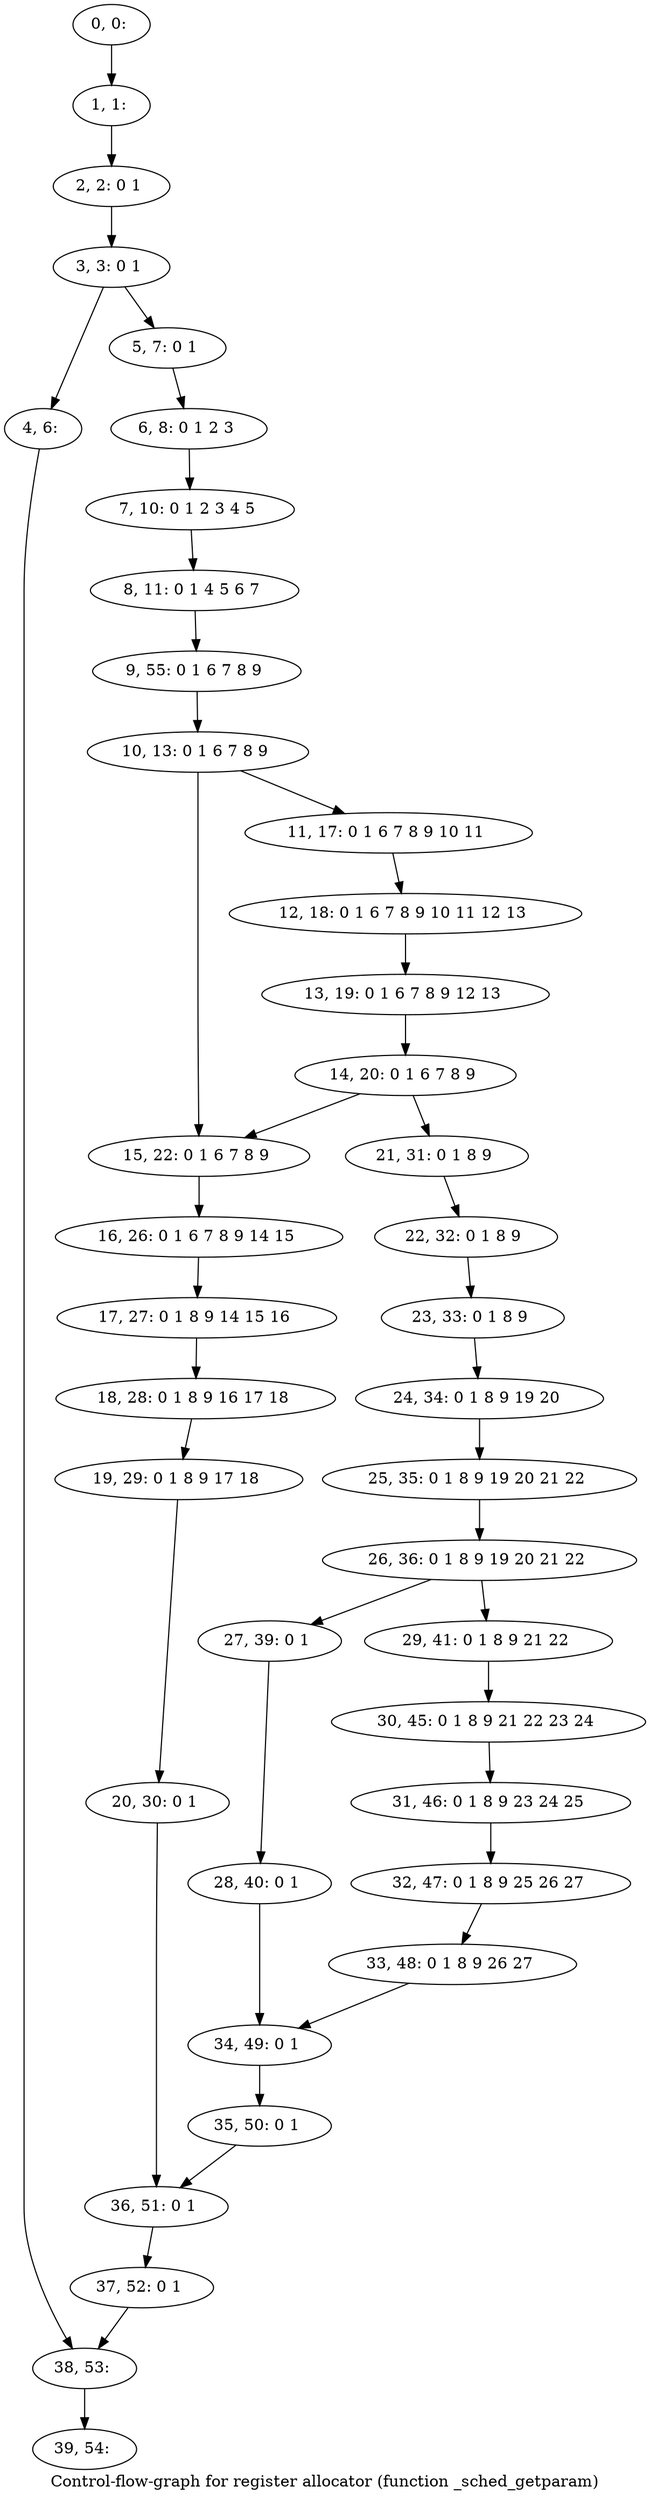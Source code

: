 digraph G {
graph [label="Control-flow-graph for register allocator (function _sched_getparam)"]
0[label="0, 0: "];
1[label="1, 1: "];
2[label="2, 2: 0 1 "];
3[label="3, 3: 0 1 "];
4[label="4, 6: "];
5[label="5, 7: 0 1 "];
6[label="6, 8: 0 1 2 3 "];
7[label="7, 10: 0 1 2 3 4 5 "];
8[label="8, 11: 0 1 4 5 6 7 "];
9[label="9, 55: 0 1 6 7 8 9 "];
10[label="10, 13: 0 1 6 7 8 9 "];
11[label="11, 17: 0 1 6 7 8 9 10 11 "];
12[label="12, 18: 0 1 6 7 8 9 10 11 12 13 "];
13[label="13, 19: 0 1 6 7 8 9 12 13 "];
14[label="14, 20: 0 1 6 7 8 9 "];
15[label="15, 22: 0 1 6 7 8 9 "];
16[label="16, 26: 0 1 6 7 8 9 14 15 "];
17[label="17, 27: 0 1 8 9 14 15 16 "];
18[label="18, 28: 0 1 8 9 16 17 18 "];
19[label="19, 29: 0 1 8 9 17 18 "];
20[label="20, 30: 0 1 "];
21[label="21, 31: 0 1 8 9 "];
22[label="22, 32: 0 1 8 9 "];
23[label="23, 33: 0 1 8 9 "];
24[label="24, 34: 0 1 8 9 19 20 "];
25[label="25, 35: 0 1 8 9 19 20 21 22 "];
26[label="26, 36: 0 1 8 9 19 20 21 22 "];
27[label="27, 39: 0 1 "];
28[label="28, 40: 0 1 "];
29[label="29, 41: 0 1 8 9 21 22 "];
30[label="30, 45: 0 1 8 9 21 22 23 24 "];
31[label="31, 46: 0 1 8 9 23 24 25 "];
32[label="32, 47: 0 1 8 9 25 26 27 "];
33[label="33, 48: 0 1 8 9 26 27 "];
34[label="34, 49: 0 1 "];
35[label="35, 50: 0 1 "];
36[label="36, 51: 0 1 "];
37[label="37, 52: 0 1 "];
38[label="38, 53: "];
39[label="39, 54: "];
0->1 ;
1->2 ;
2->3 ;
3->4 ;
3->5 ;
4->38 ;
5->6 ;
6->7 ;
7->8 ;
8->9 ;
9->10 ;
10->11 ;
10->15 ;
11->12 ;
12->13 ;
13->14 ;
14->15 ;
14->21 ;
15->16 ;
16->17 ;
17->18 ;
18->19 ;
19->20 ;
20->36 ;
21->22 ;
22->23 ;
23->24 ;
24->25 ;
25->26 ;
26->27 ;
26->29 ;
27->28 ;
28->34 ;
29->30 ;
30->31 ;
31->32 ;
32->33 ;
33->34 ;
34->35 ;
35->36 ;
36->37 ;
37->38 ;
38->39 ;
}
